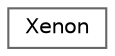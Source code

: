 digraph "Graphical Class Hierarchy"
{
 // LATEX_PDF_SIZE
  bgcolor="transparent";
  edge [fontname=Helvetica,fontsize=10,labelfontname=Helvetica,labelfontsize=10];
  node [fontname=Helvetica,fontsize=10,shape=box,height=0.2,width=0.4];
  rankdir="LR";
  Node0 [id="Node000000",label="Xenon",height=0.2,width=0.4,color="grey40", fillcolor="white", style="filled",URL="$de/dba/classXenon.html",tooltip=" "];
}
